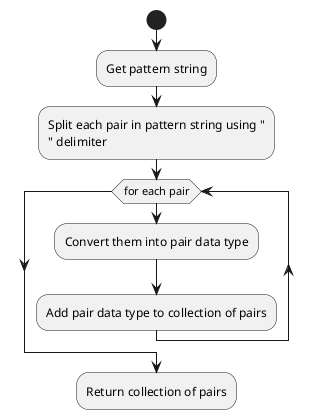 @startuml
'https://plantuml.com/activity-diagram-beta

start
    :Get pattern string;
    :Split each pair in pattern string using "\n" delimiter;

    while(for each pair)
        :Convert them into pair data type;
        :Add pair data type to collection of pairs;
    endwhile;

    :Return collection of pairs;

@enduml
